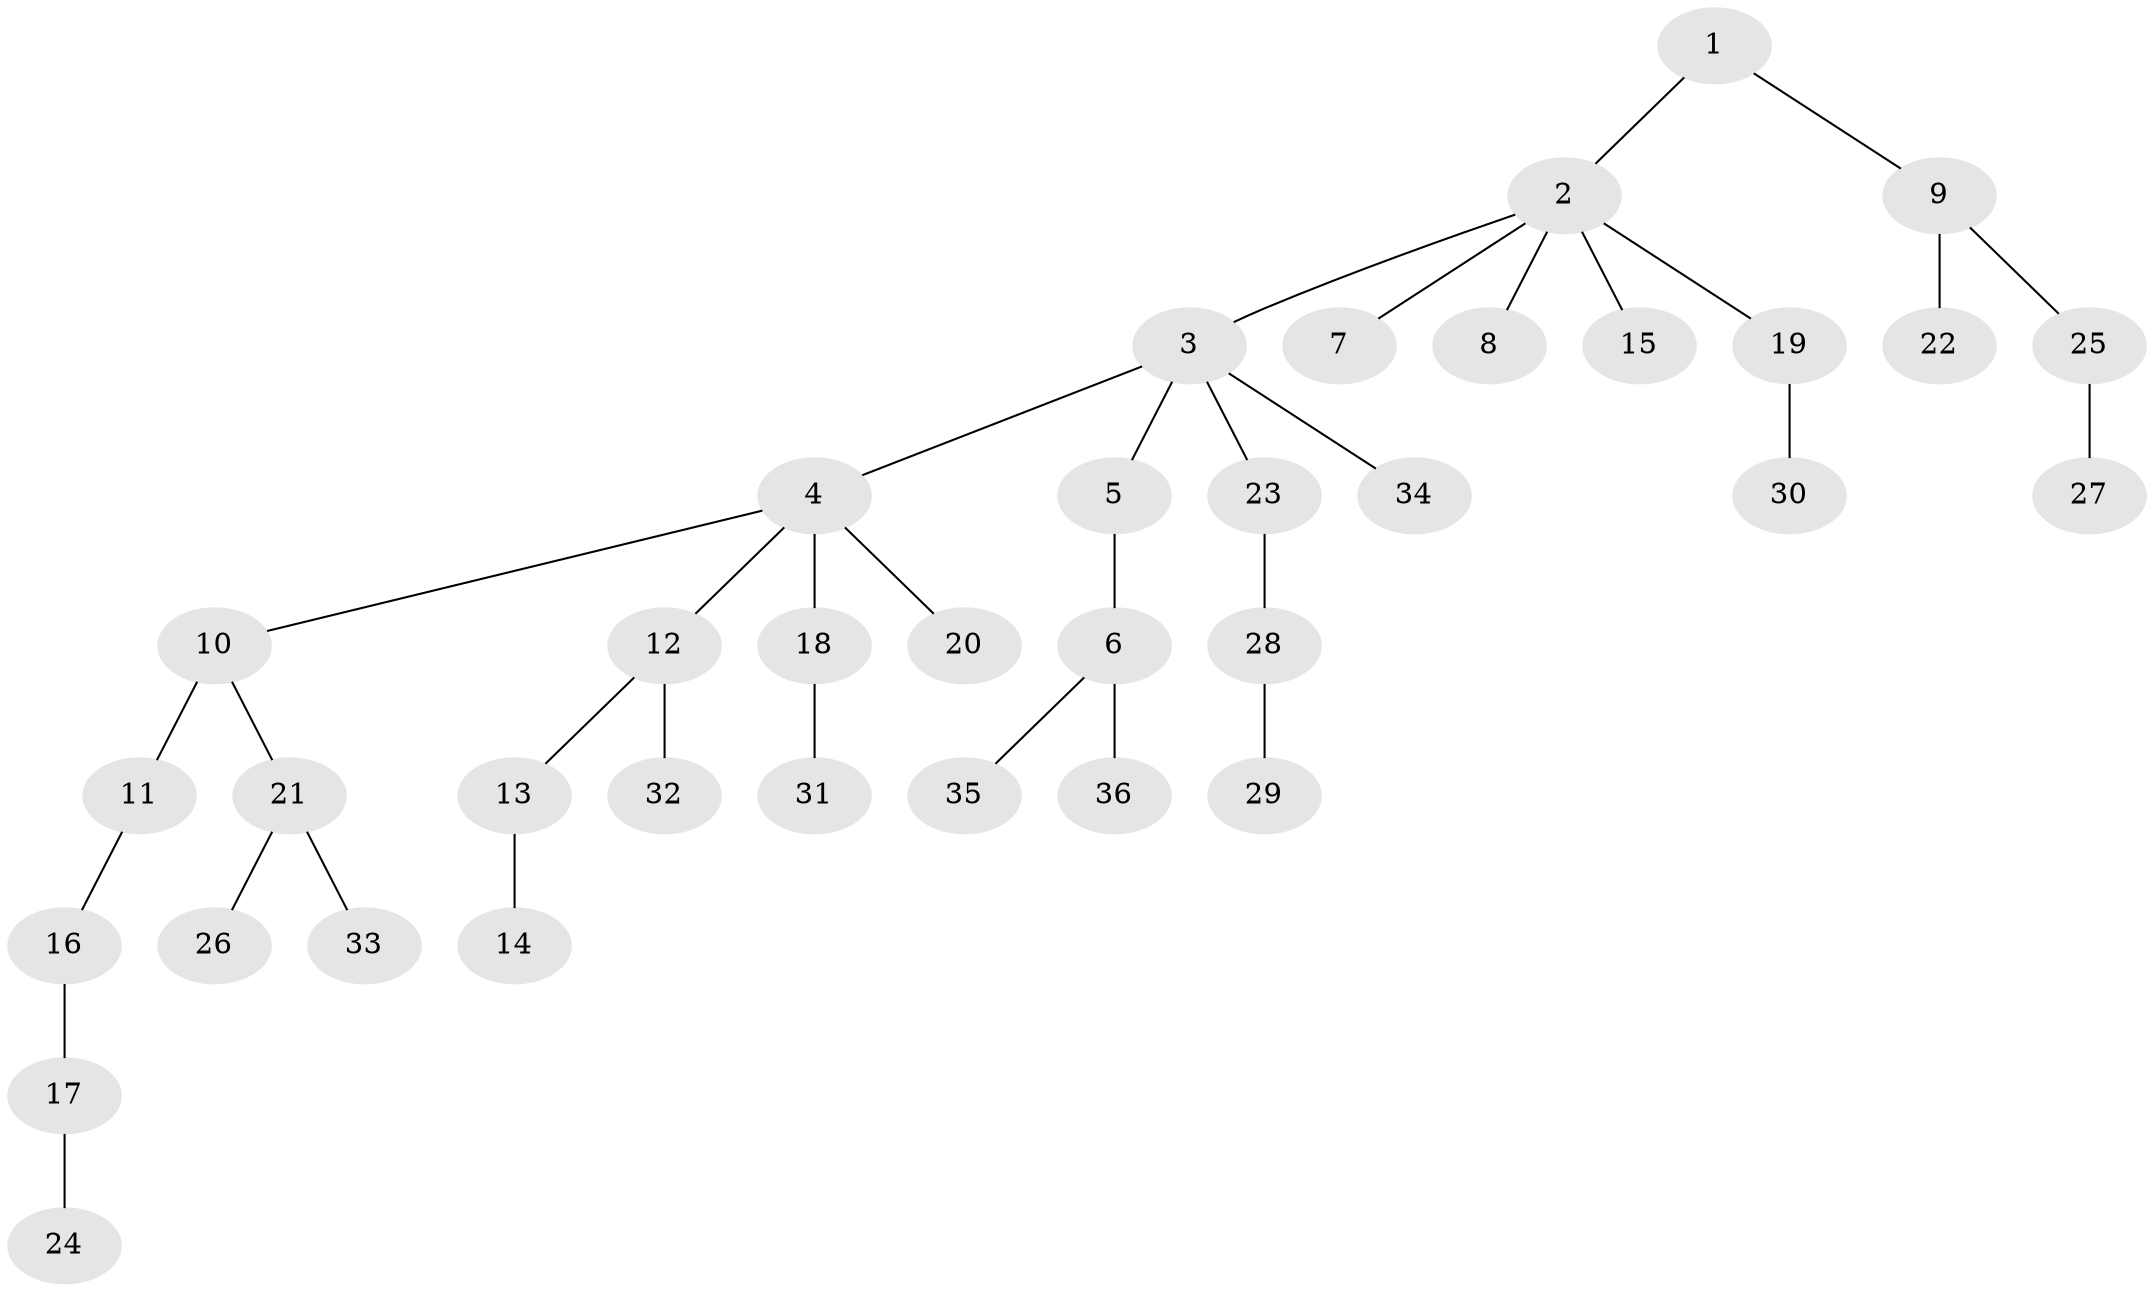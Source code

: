 // original degree distribution, {4: 0.07894736842105263, 6: 0.008771929824561403, 7: 0.008771929824561403, 9: 0.008771929824561403, 1: 0.5175438596491229, 3: 0.09649122807017543, 2: 0.24561403508771928, 5: 0.03508771929824561}
// Generated by graph-tools (version 1.1) at 2025/51/03/04/25 22:51:34]
// undirected, 36 vertices, 35 edges
graph export_dot {
  node [color=gray90,style=filled];
  1;
  2;
  3;
  4;
  5;
  6;
  7;
  8;
  9;
  10;
  11;
  12;
  13;
  14;
  15;
  16;
  17;
  18;
  19;
  20;
  21;
  22;
  23;
  24;
  25;
  26;
  27;
  28;
  29;
  30;
  31;
  32;
  33;
  34;
  35;
  36;
  1 -- 2 [weight=1.0];
  1 -- 9 [weight=1.0];
  2 -- 3 [weight=1.0];
  2 -- 7 [weight=1.0];
  2 -- 8 [weight=1.0];
  2 -- 15 [weight=1.0];
  2 -- 19 [weight=1.0];
  3 -- 4 [weight=1.0];
  3 -- 5 [weight=1.0];
  3 -- 23 [weight=1.0];
  3 -- 34 [weight=1.0];
  4 -- 10 [weight=1.0];
  4 -- 12 [weight=1.0];
  4 -- 18 [weight=3.0];
  4 -- 20 [weight=1.0];
  5 -- 6 [weight=1.0];
  6 -- 35 [weight=1.0];
  6 -- 36 [weight=1.0];
  9 -- 22 [weight=2.0];
  9 -- 25 [weight=1.0];
  10 -- 11 [weight=2.0];
  10 -- 21 [weight=1.0];
  11 -- 16 [weight=1.0];
  12 -- 13 [weight=1.0];
  12 -- 32 [weight=2.0];
  13 -- 14 [weight=3.0];
  16 -- 17 [weight=1.0];
  17 -- 24 [weight=2.0];
  18 -- 31 [weight=1.0];
  19 -- 30 [weight=1.0];
  21 -- 26 [weight=1.0];
  21 -- 33 [weight=1.0];
  23 -- 28 [weight=1.0];
  25 -- 27 [weight=1.0];
  28 -- 29 [weight=3.0];
}
